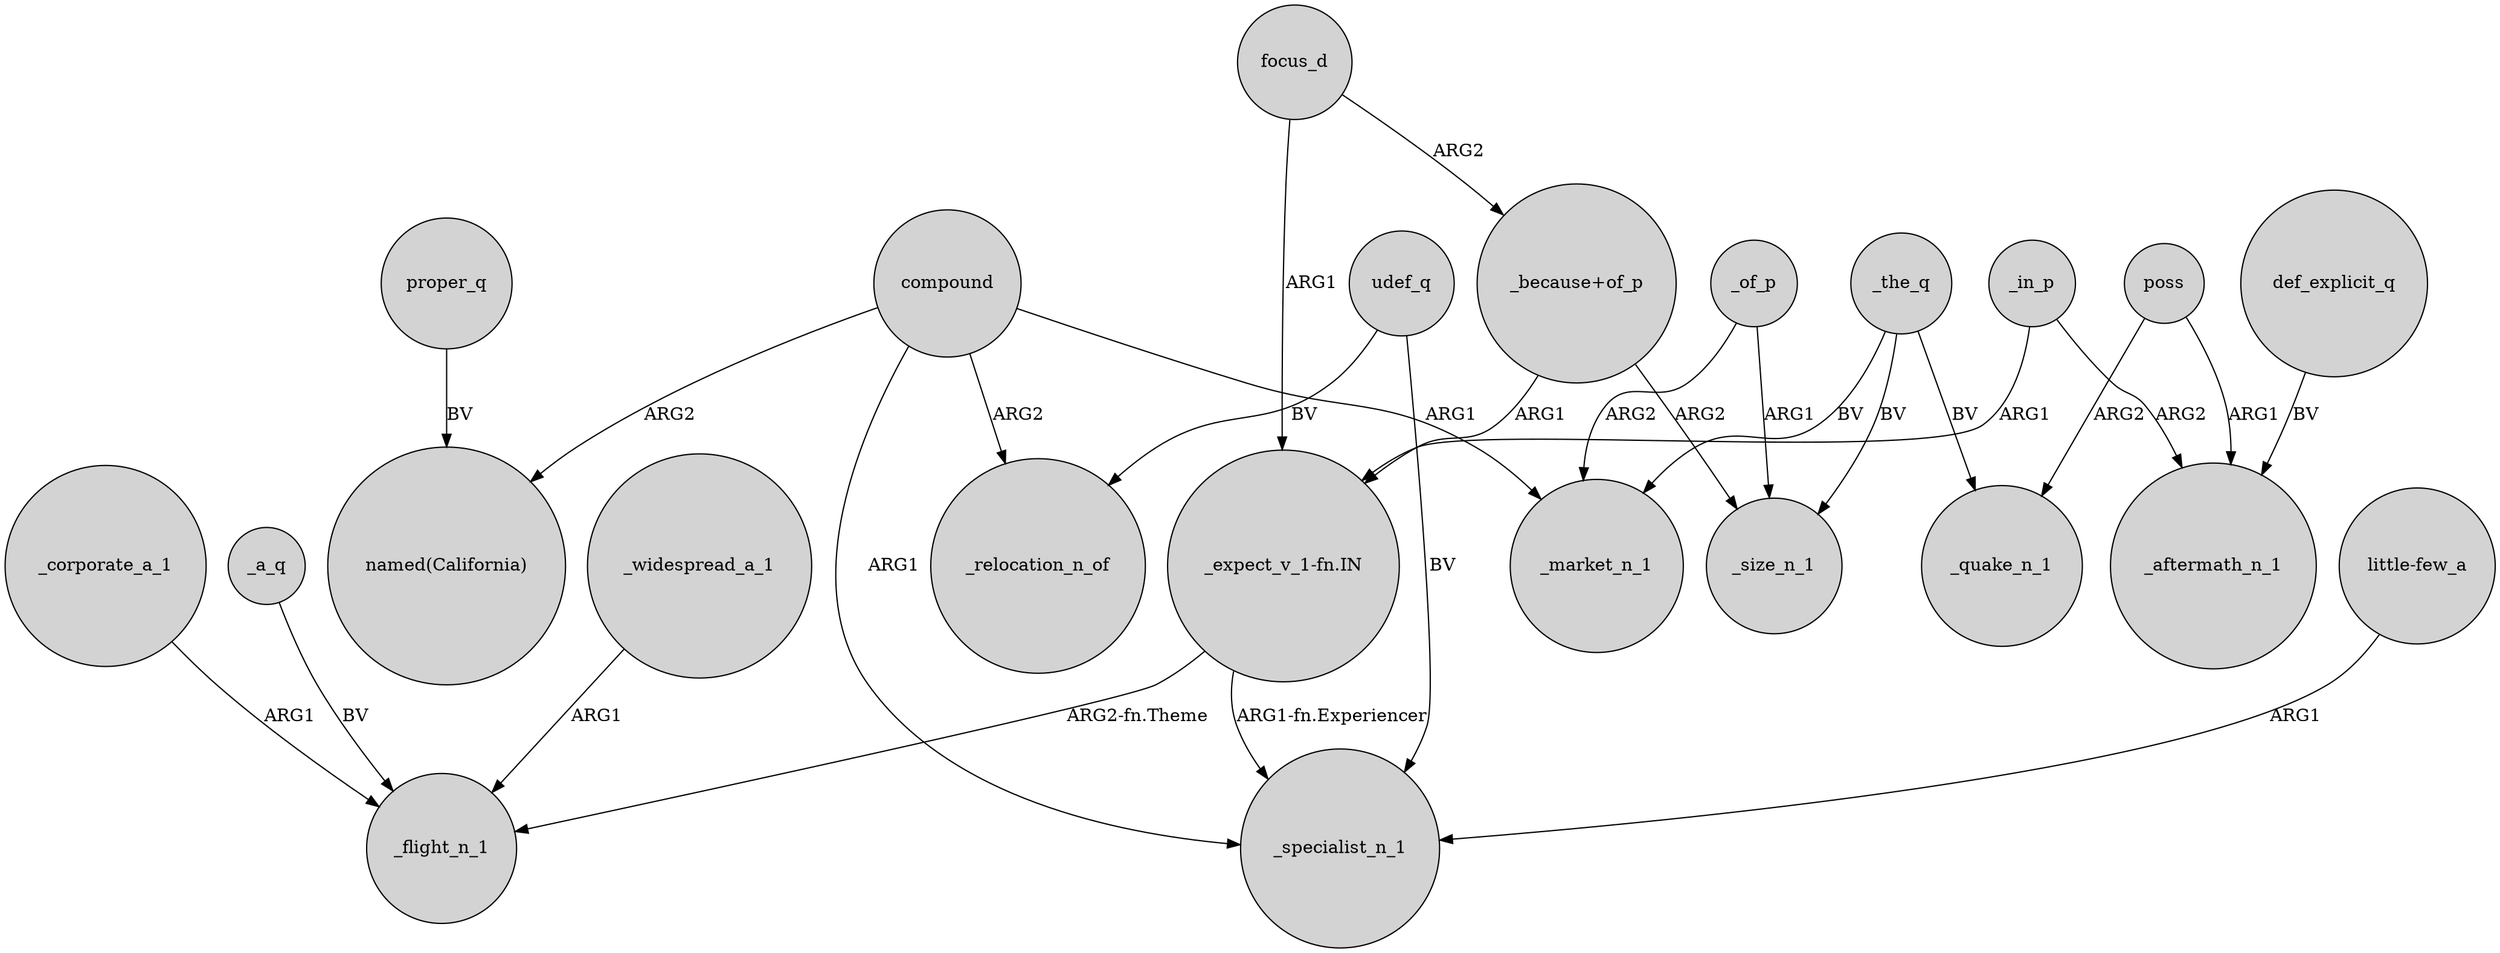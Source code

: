 digraph {
	node [shape=circle style=filled]
	_widespread_a_1 -> _flight_n_1 [label=ARG1]
	udef_q -> _specialist_n_1 [label=BV]
	_the_q -> _size_n_1 [label=BV]
	_a_q -> _flight_n_1 [label=BV]
	_the_q -> _quake_n_1 [label=BV]
	compound -> _specialist_n_1 [label=ARG1]
	poss -> _aftermath_n_1 [label=ARG1]
	poss -> _quake_n_1 [label=ARG2]
	"_because+of_p" -> "_expect_v_1-fn.IN" [label=ARG1]
	proper_q -> "named(California)" [label=BV]
	_in_p -> _aftermath_n_1 [label=ARG2]
	"little-few_a" -> _specialist_n_1 [label=ARG1]
	compound -> _relocation_n_of [label=ARG2]
	_of_p -> _market_n_1 [label=ARG2]
	_of_p -> _size_n_1 [label=ARG1]
	focus_d -> "_expect_v_1-fn.IN" [label=ARG1]
	_corporate_a_1 -> _flight_n_1 [label=ARG1]
	_in_p -> "_expect_v_1-fn.IN" [label=ARG1]
	"_expect_v_1-fn.IN" -> _specialist_n_1 [label="ARG1-fn.Experiencer"]
	focus_d -> "_because+of_p" [label=ARG2]
	compound -> "named(California)" [label=ARG2]
	udef_q -> _relocation_n_of [label=BV]
	compound -> _market_n_1 [label=ARG1]
	"_expect_v_1-fn.IN" -> _flight_n_1 [label="ARG2-fn.Theme"]
	"_because+of_p" -> _size_n_1 [label=ARG2]
	_the_q -> _market_n_1 [label=BV]
	def_explicit_q -> _aftermath_n_1 [label=BV]
}
